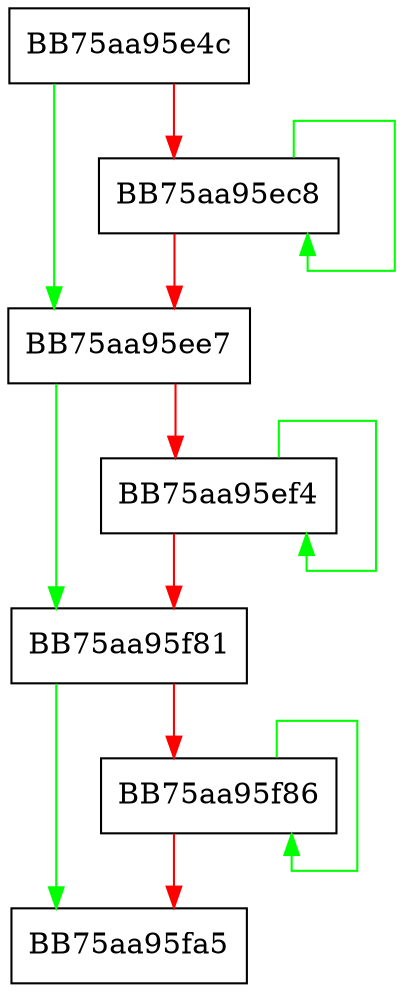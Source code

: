 digraph GetSigSeq {
  node [shape="box"];
  graph [splines=ortho];
  BB75aa95e4c -> BB75aa95ee7 [color="green"];
  BB75aa95e4c -> BB75aa95ec8 [color="red"];
  BB75aa95ec8 -> BB75aa95ec8 [color="green"];
  BB75aa95ec8 -> BB75aa95ee7 [color="red"];
  BB75aa95ee7 -> BB75aa95f81 [color="green"];
  BB75aa95ee7 -> BB75aa95ef4 [color="red"];
  BB75aa95ef4 -> BB75aa95ef4 [color="green"];
  BB75aa95ef4 -> BB75aa95f81 [color="red"];
  BB75aa95f81 -> BB75aa95fa5 [color="green"];
  BB75aa95f81 -> BB75aa95f86 [color="red"];
  BB75aa95f86 -> BB75aa95f86 [color="green"];
  BB75aa95f86 -> BB75aa95fa5 [color="red"];
}